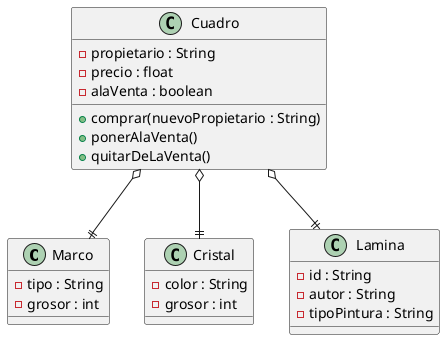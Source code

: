 @startuml
'https://plantuml.com

Marco ||--uo Cuadro
Cristal ||--uo Cuadro
Lamina ||--uo Cuadro


class Cuadro {
    - propietario : String
    - precio : float
    - alaVenta : boolean

    + comprar(nuevoPropietario : String)
    + ponerAlaVenta()
    + quitarDeLaVenta()
}

class Marco {
    - tipo : String
    - grosor : int
}

class Cristal {
    - color : String
    - grosor : int
}

class Lamina {
    - id : String
    - autor : String
    - tipoPintura : String
}

@enduml